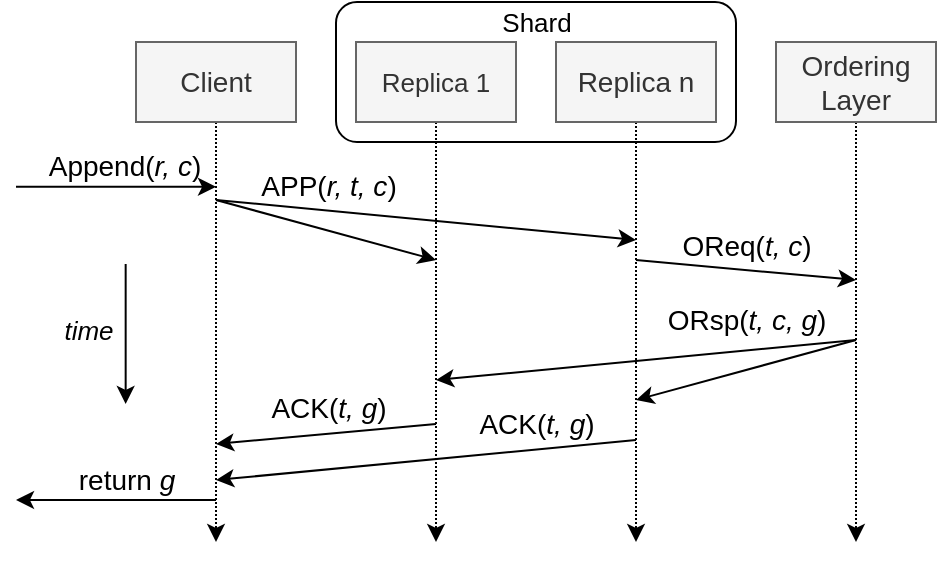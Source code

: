 <mxfile version="15.4.3" type="github">
  <diagram id="qQ4VvKvjCSt2MPSljPGY" name="Page-1">
    <mxGraphModel dx="1181" dy="631" grid="1" gridSize="10" guides="1" tooltips="1" connect="1" arrows="1" fold="1" page="1" pageScale="1" pageWidth="827" pageHeight="1169" math="0" shadow="0">
      <root>
        <mxCell id="0" />
        <mxCell id="1" parent="0" />
        <mxCell id="AvM6Y5PnJRR4aBAU-_6O-3" value="" style="rounded=1;whiteSpace=wrap;html=1;fontSize=13;fillColor=none;" vertex="1" parent="1">
          <mxGeometry x="310" y="290" width="200" height="70" as="geometry" />
        </mxCell>
        <mxCell id="AvM6Y5PnJRR4aBAU-_6O-8" style="edgeStyle=orthogonalEdgeStyle;rounded=0;orthogonalLoop=1;jettySize=auto;html=1;exitX=0.5;exitY=1;exitDx=0;exitDy=0;fontSize=14;dashed=1;dashPattern=1 1;" edge="1" parent="1" source="AvM6Y5PnJRR4aBAU-_6O-1">
          <mxGeometry relative="1" as="geometry">
            <mxPoint x="360" y="560" as="targetPoint" />
          </mxGeometry>
        </mxCell>
        <mxCell id="AvM6Y5PnJRR4aBAU-_6O-1" value="&lt;font style=&quot;font-size: 13px&quot;&gt;Replica 1&lt;/font&gt;" style="rounded=0;whiteSpace=wrap;html=1;fillColor=#f5f5f5;strokeColor=#666666;fontColor=#333333;" vertex="1" parent="1">
          <mxGeometry x="320" y="310" width="80" height="40" as="geometry" />
        </mxCell>
        <mxCell id="AvM6Y5PnJRR4aBAU-_6O-9" style="edgeStyle=orthogonalEdgeStyle;rounded=0;orthogonalLoop=1;jettySize=auto;html=1;exitX=0.5;exitY=1;exitDx=0;exitDy=0;fontSize=14;dashed=1;dashPattern=1 1;" edge="1" parent="1" source="AvM6Y5PnJRR4aBAU-_6O-2">
          <mxGeometry relative="1" as="geometry">
            <mxPoint x="460" y="560" as="targetPoint" />
          </mxGeometry>
        </mxCell>
        <mxCell id="AvM6Y5PnJRR4aBAU-_6O-2" value="&lt;font style=&quot;font-size: 14px&quot;&gt;Replica n&lt;/font&gt;" style="rounded=0;whiteSpace=wrap;html=1;fillColor=#f5f5f5;strokeColor=#666666;fontColor=#333333;" vertex="1" parent="1">
          <mxGeometry x="420" y="310" width="80" height="40" as="geometry" />
        </mxCell>
        <mxCell id="AvM6Y5PnJRR4aBAU-_6O-4" value="Shard" style="text;html=1;align=center;verticalAlign=middle;resizable=0;points=[];autosize=1;strokeColor=none;fillColor=none;fontSize=13;" vertex="1" parent="1">
          <mxGeometry x="385" y="290" width="50" height="20" as="geometry" />
        </mxCell>
        <mxCell id="AvM6Y5PnJRR4aBAU-_6O-10" style="edgeStyle=orthogonalEdgeStyle;rounded=0;orthogonalLoop=1;jettySize=auto;html=1;exitX=0.5;exitY=1;exitDx=0;exitDy=0;fontSize=14;dashed=1;dashPattern=1 1;" edge="1" parent="1" source="AvM6Y5PnJRR4aBAU-_6O-5">
          <mxGeometry relative="1" as="geometry">
            <mxPoint x="570" y="560" as="targetPoint" />
          </mxGeometry>
        </mxCell>
        <mxCell id="AvM6Y5PnJRR4aBAU-_6O-5" value="&lt;font style=&quot;font-size: 14px&quot;&gt;Ordering Layer&lt;/font&gt;" style="rounded=0;whiteSpace=wrap;html=1;fillColor=#f5f5f5;strokeColor=#666666;fontColor=#333333;" vertex="1" parent="1">
          <mxGeometry x="530" y="310" width="80" height="40" as="geometry" />
        </mxCell>
        <mxCell id="AvM6Y5PnJRR4aBAU-_6O-7" style="edgeStyle=orthogonalEdgeStyle;rounded=0;orthogonalLoop=1;jettySize=auto;html=1;exitX=0.5;exitY=1;exitDx=0;exitDy=0;fontSize=14;dashed=1;dashPattern=1 1;" edge="1" parent="1" source="AvM6Y5PnJRR4aBAU-_6O-6">
          <mxGeometry relative="1" as="geometry">
            <mxPoint x="250" y="560" as="targetPoint" />
          </mxGeometry>
        </mxCell>
        <mxCell id="AvM6Y5PnJRR4aBAU-_6O-6" value="&lt;font style=&quot;font-size: 14px&quot;&gt;Client&lt;/font&gt;" style="rounded=0;whiteSpace=wrap;html=1;fillColor=#f5f5f5;strokeColor=#666666;fontColor=#333333;" vertex="1" parent="1">
          <mxGeometry x="210" y="310" width="80" height="40" as="geometry" />
        </mxCell>
        <mxCell id="AvM6Y5PnJRR4aBAU-_6O-11" value="" style="endArrow=classic;html=1;rounded=0;fontSize=14;edgeStyle=orthogonalEdgeStyle;" edge="1" parent="1">
          <mxGeometry width="50" height="50" relative="1" as="geometry">
            <mxPoint x="150" y="382.43" as="sourcePoint" />
            <mxPoint x="250" y="382.43" as="targetPoint" />
          </mxGeometry>
        </mxCell>
        <mxCell id="AvM6Y5PnJRR4aBAU-_6O-12" value="Append(&lt;i&gt;r, c&lt;/i&gt;)" style="text;html=1;align=center;verticalAlign=middle;resizable=0;points=[];autosize=1;strokeColor=none;fillColor=none;fontSize=14;" vertex="1" parent="1">
          <mxGeometry x="159" y="362.43" width="90" height="20" as="geometry" />
        </mxCell>
        <mxCell id="AvM6Y5PnJRR4aBAU-_6O-14" value="" style="endArrow=classic;html=1;rounded=0;fontSize=14;" edge="1" parent="1">
          <mxGeometry width="50" height="50" relative="1" as="geometry">
            <mxPoint x="250" y="389" as="sourcePoint" />
            <mxPoint x="360" y="419" as="targetPoint" />
          </mxGeometry>
        </mxCell>
        <mxCell id="AvM6Y5PnJRR4aBAU-_6O-17" value="" style="endArrow=classic;html=1;rounded=0;fontSize=14;" edge="1" parent="1">
          <mxGeometry width="50" height="50" relative="1" as="geometry">
            <mxPoint x="250" y="389" as="sourcePoint" />
            <mxPoint x="460" y="409" as="targetPoint" />
          </mxGeometry>
        </mxCell>
        <mxCell id="AvM6Y5PnJRR4aBAU-_6O-18" value="APP(&lt;i&gt;r, t, c&lt;/i&gt;)" style="text;html=1;align=center;verticalAlign=middle;resizable=0;points=[];autosize=1;strokeColor=none;fillColor=none;fontSize=14;" vertex="1" parent="1">
          <mxGeometry x="266" y="372" width="80" height="20" as="geometry" />
        </mxCell>
        <mxCell id="AvM6Y5PnJRR4aBAU-_6O-19" value="" style="endArrow=classic;html=1;rounded=0;fontSize=14;" edge="1" parent="1">
          <mxGeometry width="50" height="50" relative="1" as="geometry">
            <mxPoint x="460" y="419" as="sourcePoint" />
            <mxPoint x="570" y="429" as="targetPoint" />
          </mxGeometry>
        </mxCell>
        <mxCell id="AvM6Y5PnJRR4aBAU-_6O-21" value="OReq(&lt;i&gt;t, c&lt;/i&gt;)" style="text;html=1;align=center;verticalAlign=middle;resizable=0;points=[];autosize=1;strokeColor=none;fillColor=none;fontSize=14;" vertex="1" parent="1">
          <mxGeometry x="475" y="402" width="80" height="20" as="geometry" />
        </mxCell>
        <mxCell id="AvM6Y5PnJRR4aBAU-_6O-22" value="" style="endArrow=classic;html=1;rounded=0;fontSize=14;" edge="1" parent="1">
          <mxGeometry width="50" height="50" relative="1" as="geometry">
            <mxPoint x="570" y="459" as="sourcePoint" />
            <mxPoint x="360" y="479" as="targetPoint" />
          </mxGeometry>
        </mxCell>
        <mxCell id="AvM6Y5PnJRR4aBAU-_6O-23" value="ORsp(&lt;i&gt;t, c, g&lt;/i&gt;)" style="text;html=1;align=center;verticalAlign=middle;resizable=0;points=[];autosize=1;strokeColor=none;fillColor=none;fontSize=14;" vertex="1" parent="1">
          <mxGeometry x="470" y="439" width="90" height="20" as="geometry" />
        </mxCell>
        <mxCell id="AvM6Y5PnJRR4aBAU-_6O-24" value="" style="endArrow=classic;html=1;rounded=0;fontSize=14;" edge="1" parent="1">
          <mxGeometry width="50" height="50" relative="1" as="geometry">
            <mxPoint x="570" y="459" as="sourcePoint" />
            <mxPoint x="460" y="489" as="targetPoint" />
          </mxGeometry>
        </mxCell>
        <mxCell id="AvM6Y5PnJRR4aBAU-_6O-25" value="" style="endArrow=classic;html=1;rounded=0;fontSize=14;" edge="1" parent="1">
          <mxGeometry width="50" height="50" relative="1" as="geometry">
            <mxPoint x="360" y="501" as="sourcePoint" />
            <mxPoint x="250" y="511" as="targetPoint" />
          </mxGeometry>
        </mxCell>
        <mxCell id="AvM6Y5PnJRR4aBAU-_6O-26" value="ACK(&lt;i&gt;t, g&lt;/i&gt;)" style="text;html=1;align=center;verticalAlign=middle;resizable=0;points=[];autosize=1;strokeColor=none;fillColor=none;fontSize=14;" vertex="1" parent="1">
          <mxGeometry x="271" y="483" width="70" height="20" as="geometry" />
        </mxCell>
        <mxCell id="AvM6Y5PnJRR4aBAU-_6O-27" value="" style="endArrow=classic;html=1;rounded=0;fontSize=14;" edge="1" parent="1">
          <mxGeometry width="50" height="50" relative="1" as="geometry">
            <mxPoint x="460" y="509" as="sourcePoint" />
            <mxPoint x="250" y="529" as="targetPoint" />
          </mxGeometry>
        </mxCell>
        <mxCell id="AvM6Y5PnJRR4aBAU-_6O-28" value="ACK(&lt;i&gt;t, g&lt;/i&gt;)" style="text;html=1;align=center;verticalAlign=middle;resizable=0;points=[];autosize=1;strokeColor=none;fillColor=none;fontSize=14;" vertex="1" parent="1">
          <mxGeometry x="375" y="491" width="70" height="20" as="geometry" />
        </mxCell>
        <mxCell id="AvM6Y5PnJRR4aBAU-_6O-29" value="" style="endArrow=classic;html=1;rounded=0;fontSize=14;edgeStyle=orthogonalEdgeStyle;" edge="1" parent="1">
          <mxGeometry width="50" height="50" relative="1" as="geometry">
            <mxPoint x="250" y="539" as="sourcePoint" />
            <mxPoint x="150" y="539" as="targetPoint" />
          </mxGeometry>
        </mxCell>
        <mxCell id="AvM6Y5PnJRR4aBAU-_6O-30" value="return &lt;i&gt;g&lt;/i&gt;" style="text;html=1;align=center;verticalAlign=middle;resizable=0;points=[];autosize=1;strokeColor=none;fillColor=none;fontSize=14;" vertex="1" parent="1">
          <mxGeometry x="175" y="519" width="60" height="20" as="geometry" />
        </mxCell>
        <mxCell id="AvM6Y5PnJRR4aBAU-_6O-31" value="" style="endArrow=classic;html=1;rounded=0;fontSize=14;edgeStyle=orthogonalEdgeStyle;" edge="1" parent="1">
          <mxGeometry width="50" height="50" relative="1" as="geometry">
            <mxPoint x="204.83" y="421" as="sourcePoint" />
            <mxPoint x="204.83" y="491" as="targetPoint" />
          </mxGeometry>
        </mxCell>
        <mxCell id="AvM6Y5PnJRR4aBAU-_6O-32" value="&lt;font style=&quot;font-size: 13px&quot;&gt;&lt;i&gt;time&lt;/i&gt;&lt;/font&gt;" style="text;html=1;align=center;verticalAlign=middle;resizable=0;points=[];autosize=1;strokeColor=none;fillColor=none;fontSize=14;" vertex="1" parent="1">
          <mxGeometry x="166" y="444" width="40" height="20" as="geometry" />
        </mxCell>
      </root>
    </mxGraphModel>
  </diagram>
</mxfile>
